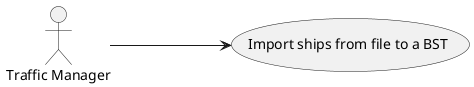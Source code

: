 @startuml
'https://plantuml.com/use-case-diagram

left to right direction

:Traffic Manager: as TM
(Import ships from file to a BST) as (Use)

TM ---> (Use)

@enduml